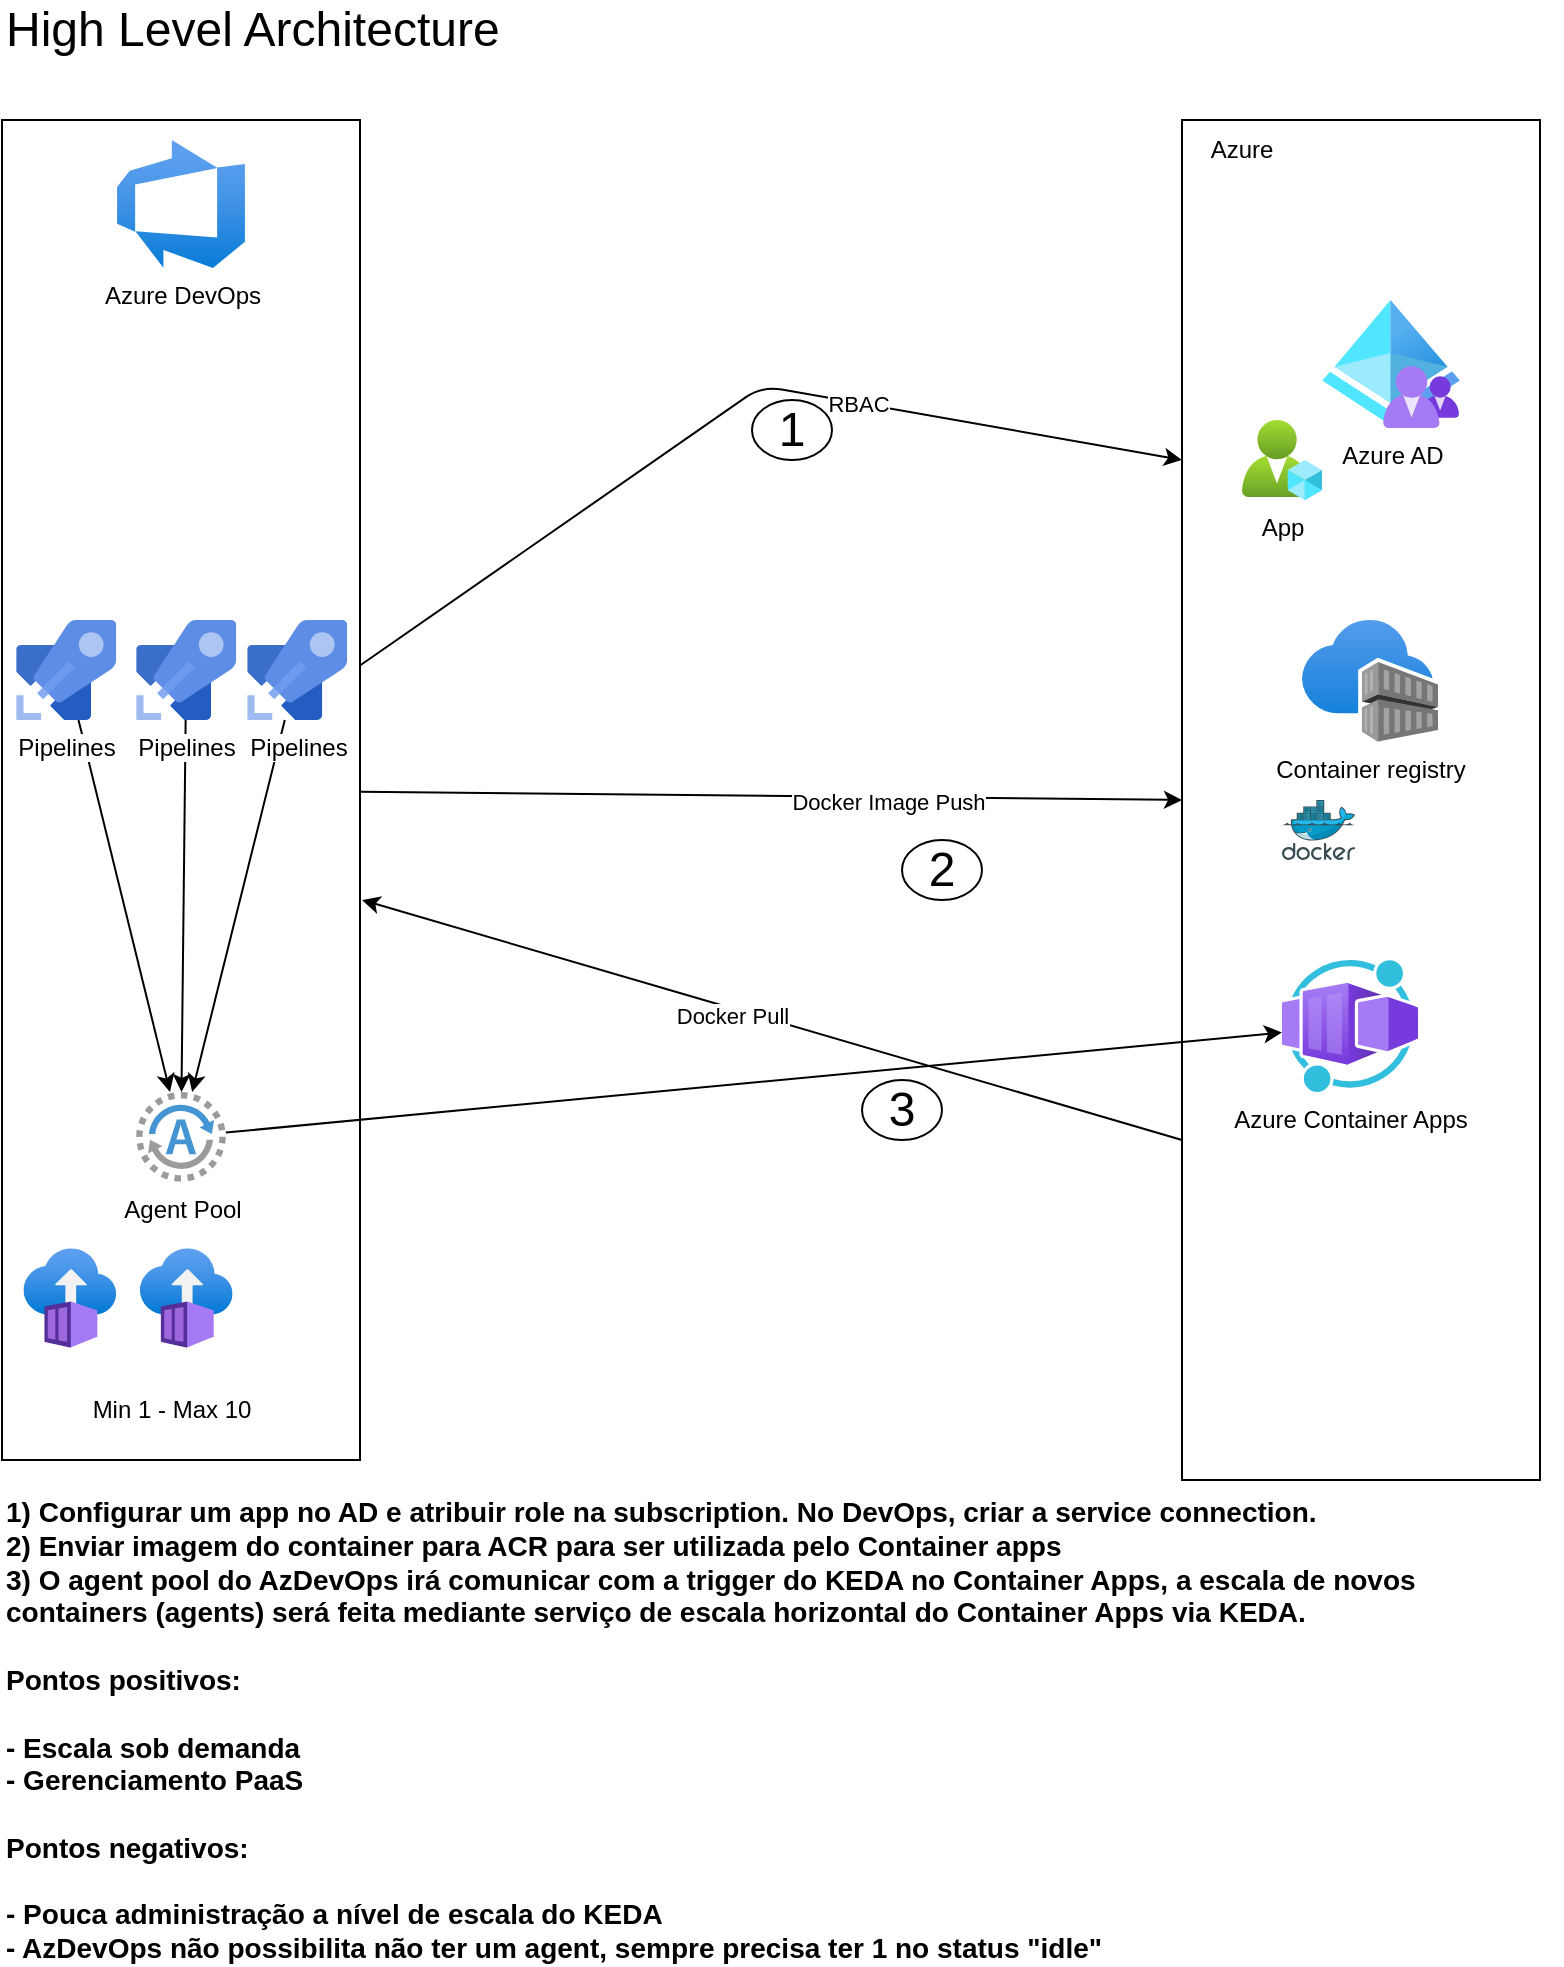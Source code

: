 <mxfile>
    <diagram id="INSRnCzCVwdk0YZhZegI" name="Page-1">
        <mxGraphModel dx="2028" dy="784" grid="1" gridSize="10" guides="1" tooltips="1" connect="1" arrows="1" fold="1" page="1" pageScale="1" pageWidth="850" pageHeight="1100" math="0" shadow="0">
            <root>
                <mxCell id="0"/>
                <mxCell id="1" parent="0"/>
                <mxCell id="9" style="edgeStyle=none;html=1;entryX=0;entryY=0.25;entryDx=0;entryDy=0;" edge="1" parent="1" source="8" target="7">
                    <mxGeometry relative="1" as="geometry">
                        <Array as="points">
                            <mxPoint x="410" y="213"/>
                        </Array>
                    </mxGeometry>
                </mxCell>
                <mxCell id="10" value="RBAC" style="edgeLabel;html=1;align=center;verticalAlign=middle;resizable=0;points=[];" vertex="1" connectable="0" parent="9">
                    <mxGeometry x="0.279" relative="1" as="geometry">
                        <mxPoint as="offset"/>
                    </mxGeometry>
                </mxCell>
                <mxCell id="11" style="edgeStyle=none;html=1;entryX=0;entryY=0.5;entryDx=0;entryDy=0;" edge="1" parent="1" source="8" target="7">
                    <mxGeometry relative="1" as="geometry"/>
                </mxCell>
                <mxCell id="12" value="Docker Image Push" style="edgeLabel;html=1;align=center;verticalAlign=middle;resizable=0;points=[];" vertex="1" connectable="0" parent="11">
                    <mxGeometry x="0.282" y="-2" relative="1" as="geometry">
                        <mxPoint as="offset"/>
                    </mxGeometry>
                </mxCell>
                <mxCell id="8" value="" style="rounded=0;whiteSpace=wrap;html=1;" vertex="1" parent="1">
                    <mxGeometry x="30" y="80" width="179" height="670" as="geometry"/>
                </mxCell>
                <mxCell id="13" style="edgeStyle=none;html=1;exitX=0;exitY=0.75;exitDx=0;exitDy=0;" edge="1" parent="1" source="7">
                    <mxGeometry relative="1" as="geometry">
                        <mxPoint x="210" y="470" as="targetPoint"/>
                    </mxGeometry>
                </mxCell>
                <mxCell id="15" value="Docker Pull" style="edgeLabel;html=1;align=center;verticalAlign=middle;resizable=0;points=[];" vertex="1" connectable="0" parent="13">
                    <mxGeometry x="0.092" y="3" relative="1" as="geometry">
                        <mxPoint as="offset"/>
                    </mxGeometry>
                </mxCell>
                <mxCell id="7" value="" style="rounded=0;whiteSpace=wrap;html=1;" vertex="1" parent="1">
                    <mxGeometry x="620" y="80" width="179" height="680" as="geometry"/>
                </mxCell>
                <mxCell id="2" value="Azure DevOps" style="aspect=fixed;html=1;points=[];align=center;image;fontSize=12;image=img/lib/azure2/devops/Azure_DevOps.svg;" parent="1" vertex="1">
                    <mxGeometry x="87.5" y="90" width="64" height="64" as="geometry"/>
                </mxCell>
                <mxCell id="4" value="" style="sketch=0;aspect=fixed;html=1;points=[];align=center;image;fontSize=12;image=img/lib/mscae/Docker.svg;" vertex="1" parent="1">
                    <mxGeometry x="670" y="420" width="36.59" height="30" as="geometry"/>
                </mxCell>
                <mxCell id="5" value="Azure AD" style="aspect=fixed;html=1;points=[];align=center;image;fontSize=12;image=img/lib/azure2/identity/Azure_AD_B2C.svg;" vertex="1" parent="1">
                    <mxGeometry x="690" y="170" width="69" height="64" as="geometry"/>
                </mxCell>
                <mxCell id="6" value="App" style="aspect=fixed;html=1;points=[];align=center;image;fontSize=12;image=img/lib/azure2/intune/Azure_AD_Roles_and_Administrators.svg;" vertex="1" parent="1">
                    <mxGeometry x="650" y="230" width="40" height="40" as="geometry"/>
                </mxCell>
                <mxCell id="14" value="Azure" style="text;html=1;strokeColor=none;fillColor=none;align=center;verticalAlign=middle;whiteSpace=wrap;rounded=0;" vertex="1" parent="1">
                    <mxGeometry x="620" y="80" width="60" height="30" as="geometry"/>
                </mxCell>
                <mxCell id="16" value="Container registry" style="aspect=fixed;html=1;points=[];align=center;image;fontSize=12;image=img/lib/azure2/containers/Container_Registries.svg;" vertex="1" parent="1">
                    <mxGeometry x="680" y="330" width="68" height="61" as="geometry"/>
                </mxCell>
                <mxCell id="17" value="Azure Container Apps" style="aspect=fixed;html=1;points=[];align=center;image;fontSize=12;image=img/lib/azure2/other/Worker_Container_App.svg;" vertex="1" parent="1">
                    <mxGeometry x="670" y="500" width="68" height="66" as="geometry"/>
                </mxCell>
                <mxCell id="18" value="" style="shape=image;verticalLabelPosition=bottom;labelBackgroundColor=default;verticalAlign=top;aspect=fixed;imageAspect=0;image=https://keda.sh/img/logos/keda-horizontal-color.png;" vertex="1" parent="1">
                    <mxGeometry x="657.27" y="596" width="113.46" height="48" as="geometry"/>
                </mxCell>
                <mxCell id="20" style="edgeStyle=none;html=1;" edge="1" parent="1" source="19" target="17">
                    <mxGeometry relative="1" as="geometry"/>
                </mxCell>
                <mxCell id="19" value="Agent Pool" style="shadow=0;dashed=0;html=1;strokeColor=none;fillColor=#4495D1;labelPosition=center;verticalLabelPosition=bottom;verticalAlign=top;align=center;outlineConnect=0;shape=mxgraph.veeam.2d.agent;pointerEvents=1;" vertex="1" parent="1">
                    <mxGeometry x="97.1" y="566" width="44.8" height="44.8" as="geometry"/>
                </mxCell>
                <mxCell id="21" value="" style="aspect=fixed;html=1;points=[];align=center;image;fontSize=12;image=img/lib/azure2/containers/Container_Instances.svg;" vertex="1" parent="1">
                    <mxGeometry x="40.72" y="644" width="46.38" height="50" as="geometry"/>
                </mxCell>
                <mxCell id="24" value="&lt;font style=&quot;font-size: 24px;&quot;&gt;High Level Architecture&lt;/font&gt;" style="text;html=1;strokeColor=none;fillColor=none;align=left;verticalAlign=middle;whiteSpace=wrap;rounded=0;" vertex="1" parent="1">
                    <mxGeometry x="30" y="20" width="393" height="30" as="geometry"/>
                </mxCell>
                <mxCell id="25" value="1" style="ellipse;whiteSpace=wrap;html=1;fontSize=24;" vertex="1" parent="1">
                    <mxGeometry x="405" y="220" width="40" height="30" as="geometry"/>
                </mxCell>
                <mxCell id="28" value="2" style="ellipse;whiteSpace=wrap;html=1;fontSize=24;" vertex="1" parent="1">
                    <mxGeometry x="480" y="440" width="40" height="30" as="geometry"/>
                </mxCell>
                <mxCell id="30" style="edgeStyle=none;html=1;fontSize=24;" edge="1" parent="1" source="29" target="19">
                    <mxGeometry relative="1" as="geometry"/>
                </mxCell>
                <mxCell id="29" value="Pipelines" style="sketch=0;aspect=fixed;html=1;points=[];align=center;image;fontSize=12;image=img/lib/mscae/Azure_Pipelines.svg;" vertex="1" parent="1">
                    <mxGeometry x="97.1" y="330" width="50" height="50" as="geometry"/>
                </mxCell>
                <mxCell id="34" style="edgeStyle=none;html=1;fontSize=24;" edge="1" parent="1" source="31" target="19">
                    <mxGeometry relative="1" as="geometry"/>
                </mxCell>
                <mxCell id="31" value="Pipelines" style="sketch=0;aspect=fixed;html=1;points=[];align=center;image;fontSize=12;image=img/lib/mscae/Azure_Pipelines.svg;" vertex="1" parent="1">
                    <mxGeometry x="152.62" y="330" width="50" height="50" as="geometry"/>
                </mxCell>
                <mxCell id="33" style="edgeStyle=none;html=1;fontSize=24;" edge="1" parent="1" source="32" target="19">
                    <mxGeometry relative="1" as="geometry"/>
                </mxCell>
                <mxCell id="32" value="Pipelines" style="sketch=0;aspect=fixed;html=1;points=[];align=center;image;fontSize=12;image=img/lib/mscae/Azure_Pipelines.svg;" vertex="1" parent="1">
                    <mxGeometry x="37.1" y="330" width="50" height="50" as="geometry"/>
                </mxCell>
                <mxCell id="35" value="Min 1 - Max 10" style="text;html=1;strokeColor=none;fillColor=none;align=center;verticalAlign=middle;whiteSpace=wrap;rounded=0;" vertex="1" parent="1">
                    <mxGeometry x="50" y="710" width="130" height="30" as="geometry"/>
                </mxCell>
                <mxCell id="36" value="3" style="ellipse;whiteSpace=wrap;html=1;fontSize=24;" vertex="1" parent="1">
                    <mxGeometry x="460" y="560" width="40" height="30" as="geometry"/>
                </mxCell>
                <mxCell id="37" value="&lt;font style=&quot;&quot;&gt;&lt;b style=&quot;&quot;&gt;&lt;font style=&quot;font-size: 14px;&quot;&gt;&lt;font style=&quot;&quot;&gt;&lt;font style=&quot;&quot;&gt;&lt;font style=&quot;&quot;&gt;1) Configurar um app no AD e atribuir role na subscription. No DevOps, criar a service connection.&lt;br&gt;2) Enviar imagem do container para ACR para ser utilizada pelo Container apps&lt;br&gt;&lt;/font&gt;3) O agent pool do AzDevOps irá comunicar com a trigger do KEDA no Container Apps, a escala de novos containers (agents) será feita mediante serviço de escala horizontal do Container Apps via KEDA.&lt;br&gt;&lt;/font&gt;&lt;br&gt;Pontos positivos:&lt;br&gt;&lt;/font&gt;&lt;br&gt;- Escala sob demanda&lt;br&gt;- Gerenciamento PaaS&lt;br&gt;&lt;br&gt;Pontos negativos:&lt;br&gt;&lt;br&gt;- Pouca administração a nível de escala do KEDA&lt;br&gt;&lt;/font&gt;&lt;font style=&quot;font-size: 14px;&quot;&gt;- AzDevOps não possibilita não ter um agent, sempre precisa ter 1 no status &quot;idle&quot;&lt;/font&gt;&lt;br&gt;&lt;/b&gt;&lt;/font&gt;" style="text;html=1;strokeColor=none;fillColor=none;align=left;verticalAlign=middle;whiteSpace=wrap;rounded=0;" vertex="1" parent="1">
                    <mxGeometry x="30" y="850" width="780" height="70" as="geometry"/>
                </mxCell>
                <mxCell id="40" value="" style="aspect=fixed;html=1;points=[];align=center;image;fontSize=12;image=img/lib/azure2/containers/Container_Instances.svg;" vertex="1" parent="1">
                    <mxGeometry x="98.91" y="644" width="46.38" height="50" as="geometry"/>
                </mxCell>
            </root>
        </mxGraphModel>
    </diagram>
</mxfile>